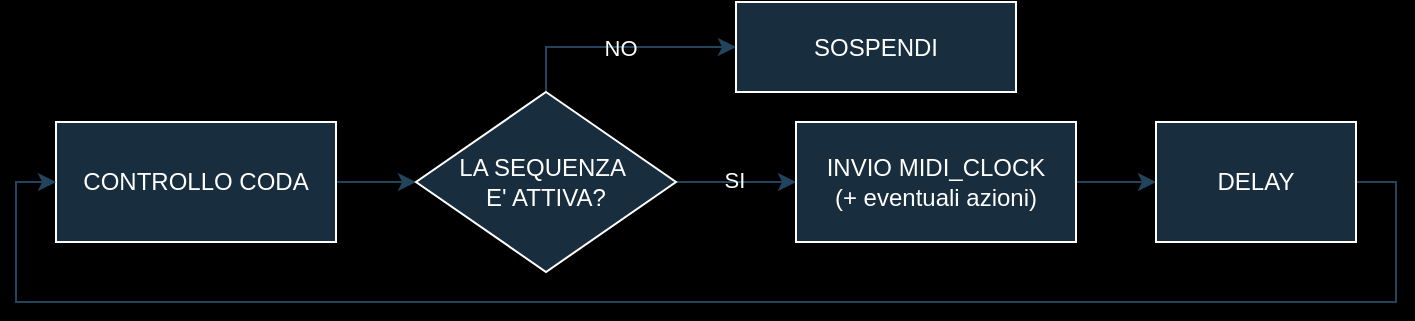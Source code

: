 <mxfile version="21.7.2" type="github">
  <diagram name="Page-1" id="rjnV7G3rpcKfMLyZ1XJY">
    <mxGraphModel dx="1098" dy="665" grid="1" gridSize="10" guides="1" tooltips="1" connect="1" arrows="1" fold="1" page="1" pageScale="1" pageWidth="850" pageHeight="1100" background="#000000" math="0" shadow="0">
      <root>
        <mxCell id="0" />
        <mxCell id="1" parent="0" />
        <mxCell id="EdGyO47QpaANawGOEuWg-9" style="edgeStyle=orthogonalEdgeStyle;rounded=0;orthogonalLoop=1;jettySize=auto;html=1;exitX=1;exitY=0.5;exitDx=0;exitDy=0;entryX=0;entryY=0.5;entryDx=0;entryDy=0;labelBackgroundColor=none;strokeColor=#23445D;fontColor=default;" edge="1" parent="1" source="EdGyO47QpaANawGOEuWg-1" target="EdGyO47QpaANawGOEuWg-2">
          <mxGeometry relative="1" as="geometry" />
        </mxCell>
        <mxCell id="EdGyO47QpaANawGOEuWg-1" value="CONTROLLO CODA" style="rounded=0;whiteSpace=wrap;html=1;labelBackgroundColor=none;fillColor=#182E3E;strokeColor=#FFFFFF;fontColor=#FFFFFF;" vertex="1" parent="1">
          <mxGeometry x="50" y="250" width="140" height="60" as="geometry" />
        </mxCell>
        <mxCell id="EdGyO47QpaANawGOEuWg-6" style="edgeStyle=orthogonalEdgeStyle;rounded=0;orthogonalLoop=1;jettySize=auto;html=1;exitX=1;exitY=0.5;exitDx=0;exitDy=0;entryX=0;entryY=0.5;entryDx=0;entryDy=0;labelBackgroundColor=none;strokeColor=#23445D;fontColor=default;" edge="1" parent="1" source="EdGyO47QpaANawGOEuWg-2" target="EdGyO47QpaANawGOEuWg-4">
          <mxGeometry relative="1" as="geometry" />
        </mxCell>
        <mxCell id="EdGyO47QpaANawGOEuWg-11" value="SI" style="edgeLabel;html=1;align=center;verticalAlign=middle;resizable=0;points=[];labelBackgroundColor=none;fontColor=#FFFFFF;" vertex="1" connectable="0" parent="EdGyO47QpaANawGOEuWg-6">
          <mxGeometry x="-0.029" y="1" relative="1" as="geometry">
            <mxPoint as="offset" />
          </mxGeometry>
        </mxCell>
        <mxCell id="EdGyO47QpaANawGOEuWg-10" value="NO" style="edgeStyle=orthogonalEdgeStyle;rounded=0;orthogonalLoop=1;jettySize=auto;html=1;exitX=0.5;exitY=0;exitDx=0;exitDy=0;entryX=0;entryY=0.5;entryDx=0;entryDy=0;labelBackgroundColor=none;strokeColor=#23445D;fontColor=#FFFFFF;" edge="1" parent="1" source="EdGyO47QpaANawGOEuWg-2" target="EdGyO47QpaANawGOEuWg-3">
          <mxGeometry relative="1" as="geometry" />
        </mxCell>
        <mxCell id="EdGyO47QpaANawGOEuWg-2" value="&lt;div&gt;LA SEQUENZA&amp;nbsp;&lt;/div&gt;&lt;div&gt;E&#39; ATTIVA?&lt;/div&gt;" style="rhombus;whiteSpace=wrap;html=1;labelBackgroundColor=none;fillColor=#182E3E;strokeColor=#FFFFFF;fontColor=#FFFFFF;" vertex="1" parent="1">
          <mxGeometry x="230" y="235" width="130" height="90" as="geometry" />
        </mxCell>
        <mxCell id="EdGyO47QpaANawGOEuWg-3" value="SOSPENDI" style="rounded=0;whiteSpace=wrap;html=1;labelBackgroundColor=none;fillColor=#182E3E;strokeColor=#FFFFFF;fontColor=#FFFFFF;" vertex="1" parent="1">
          <mxGeometry x="390" y="190" width="140" height="45" as="geometry" />
        </mxCell>
        <mxCell id="EdGyO47QpaANawGOEuWg-7" style="edgeStyle=orthogonalEdgeStyle;rounded=0;orthogonalLoop=1;jettySize=auto;html=1;exitX=1;exitY=0.5;exitDx=0;exitDy=0;entryX=0;entryY=0.5;entryDx=0;entryDy=0;labelBackgroundColor=none;strokeColor=#23445D;fontColor=default;" edge="1" parent="1" source="EdGyO47QpaANawGOEuWg-4" target="EdGyO47QpaANawGOEuWg-5">
          <mxGeometry relative="1" as="geometry" />
        </mxCell>
        <mxCell id="EdGyO47QpaANawGOEuWg-4" value="&lt;div&gt;INVIO MIDI_CLOCK&lt;/div&gt;&lt;div&gt;(+ eventuali azioni)&lt;br&gt;&lt;/div&gt;" style="rounded=0;whiteSpace=wrap;html=1;labelBackgroundColor=none;fillColor=#182E3E;strokeColor=#FFFFFF;fontColor=#FFFFFF;" vertex="1" parent="1">
          <mxGeometry x="420" y="250" width="140" height="60" as="geometry" />
        </mxCell>
        <mxCell id="EdGyO47QpaANawGOEuWg-8" style="edgeStyle=orthogonalEdgeStyle;rounded=0;orthogonalLoop=1;jettySize=auto;html=1;exitX=1;exitY=0.5;exitDx=0;exitDy=0;entryX=0;entryY=0.5;entryDx=0;entryDy=0;labelBackgroundColor=none;strokeColor=#23445D;fontColor=default;" edge="1" parent="1" source="EdGyO47QpaANawGOEuWg-5" target="EdGyO47QpaANawGOEuWg-1">
          <mxGeometry relative="1" as="geometry">
            <Array as="points">
              <mxPoint x="720" y="280" />
              <mxPoint x="720" y="340" />
              <mxPoint x="30" y="340" />
              <mxPoint x="30" y="280" />
            </Array>
          </mxGeometry>
        </mxCell>
        <mxCell id="EdGyO47QpaANawGOEuWg-5" value="DELAY" style="rounded=0;whiteSpace=wrap;html=1;labelBackgroundColor=none;fillColor=#182E3E;strokeColor=#FFFFFF;fontColor=#FFFFFF;" vertex="1" parent="1">
          <mxGeometry x="600" y="250" width="100" height="60" as="geometry" />
        </mxCell>
      </root>
    </mxGraphModel>
  </diagram>
</mxfile>
